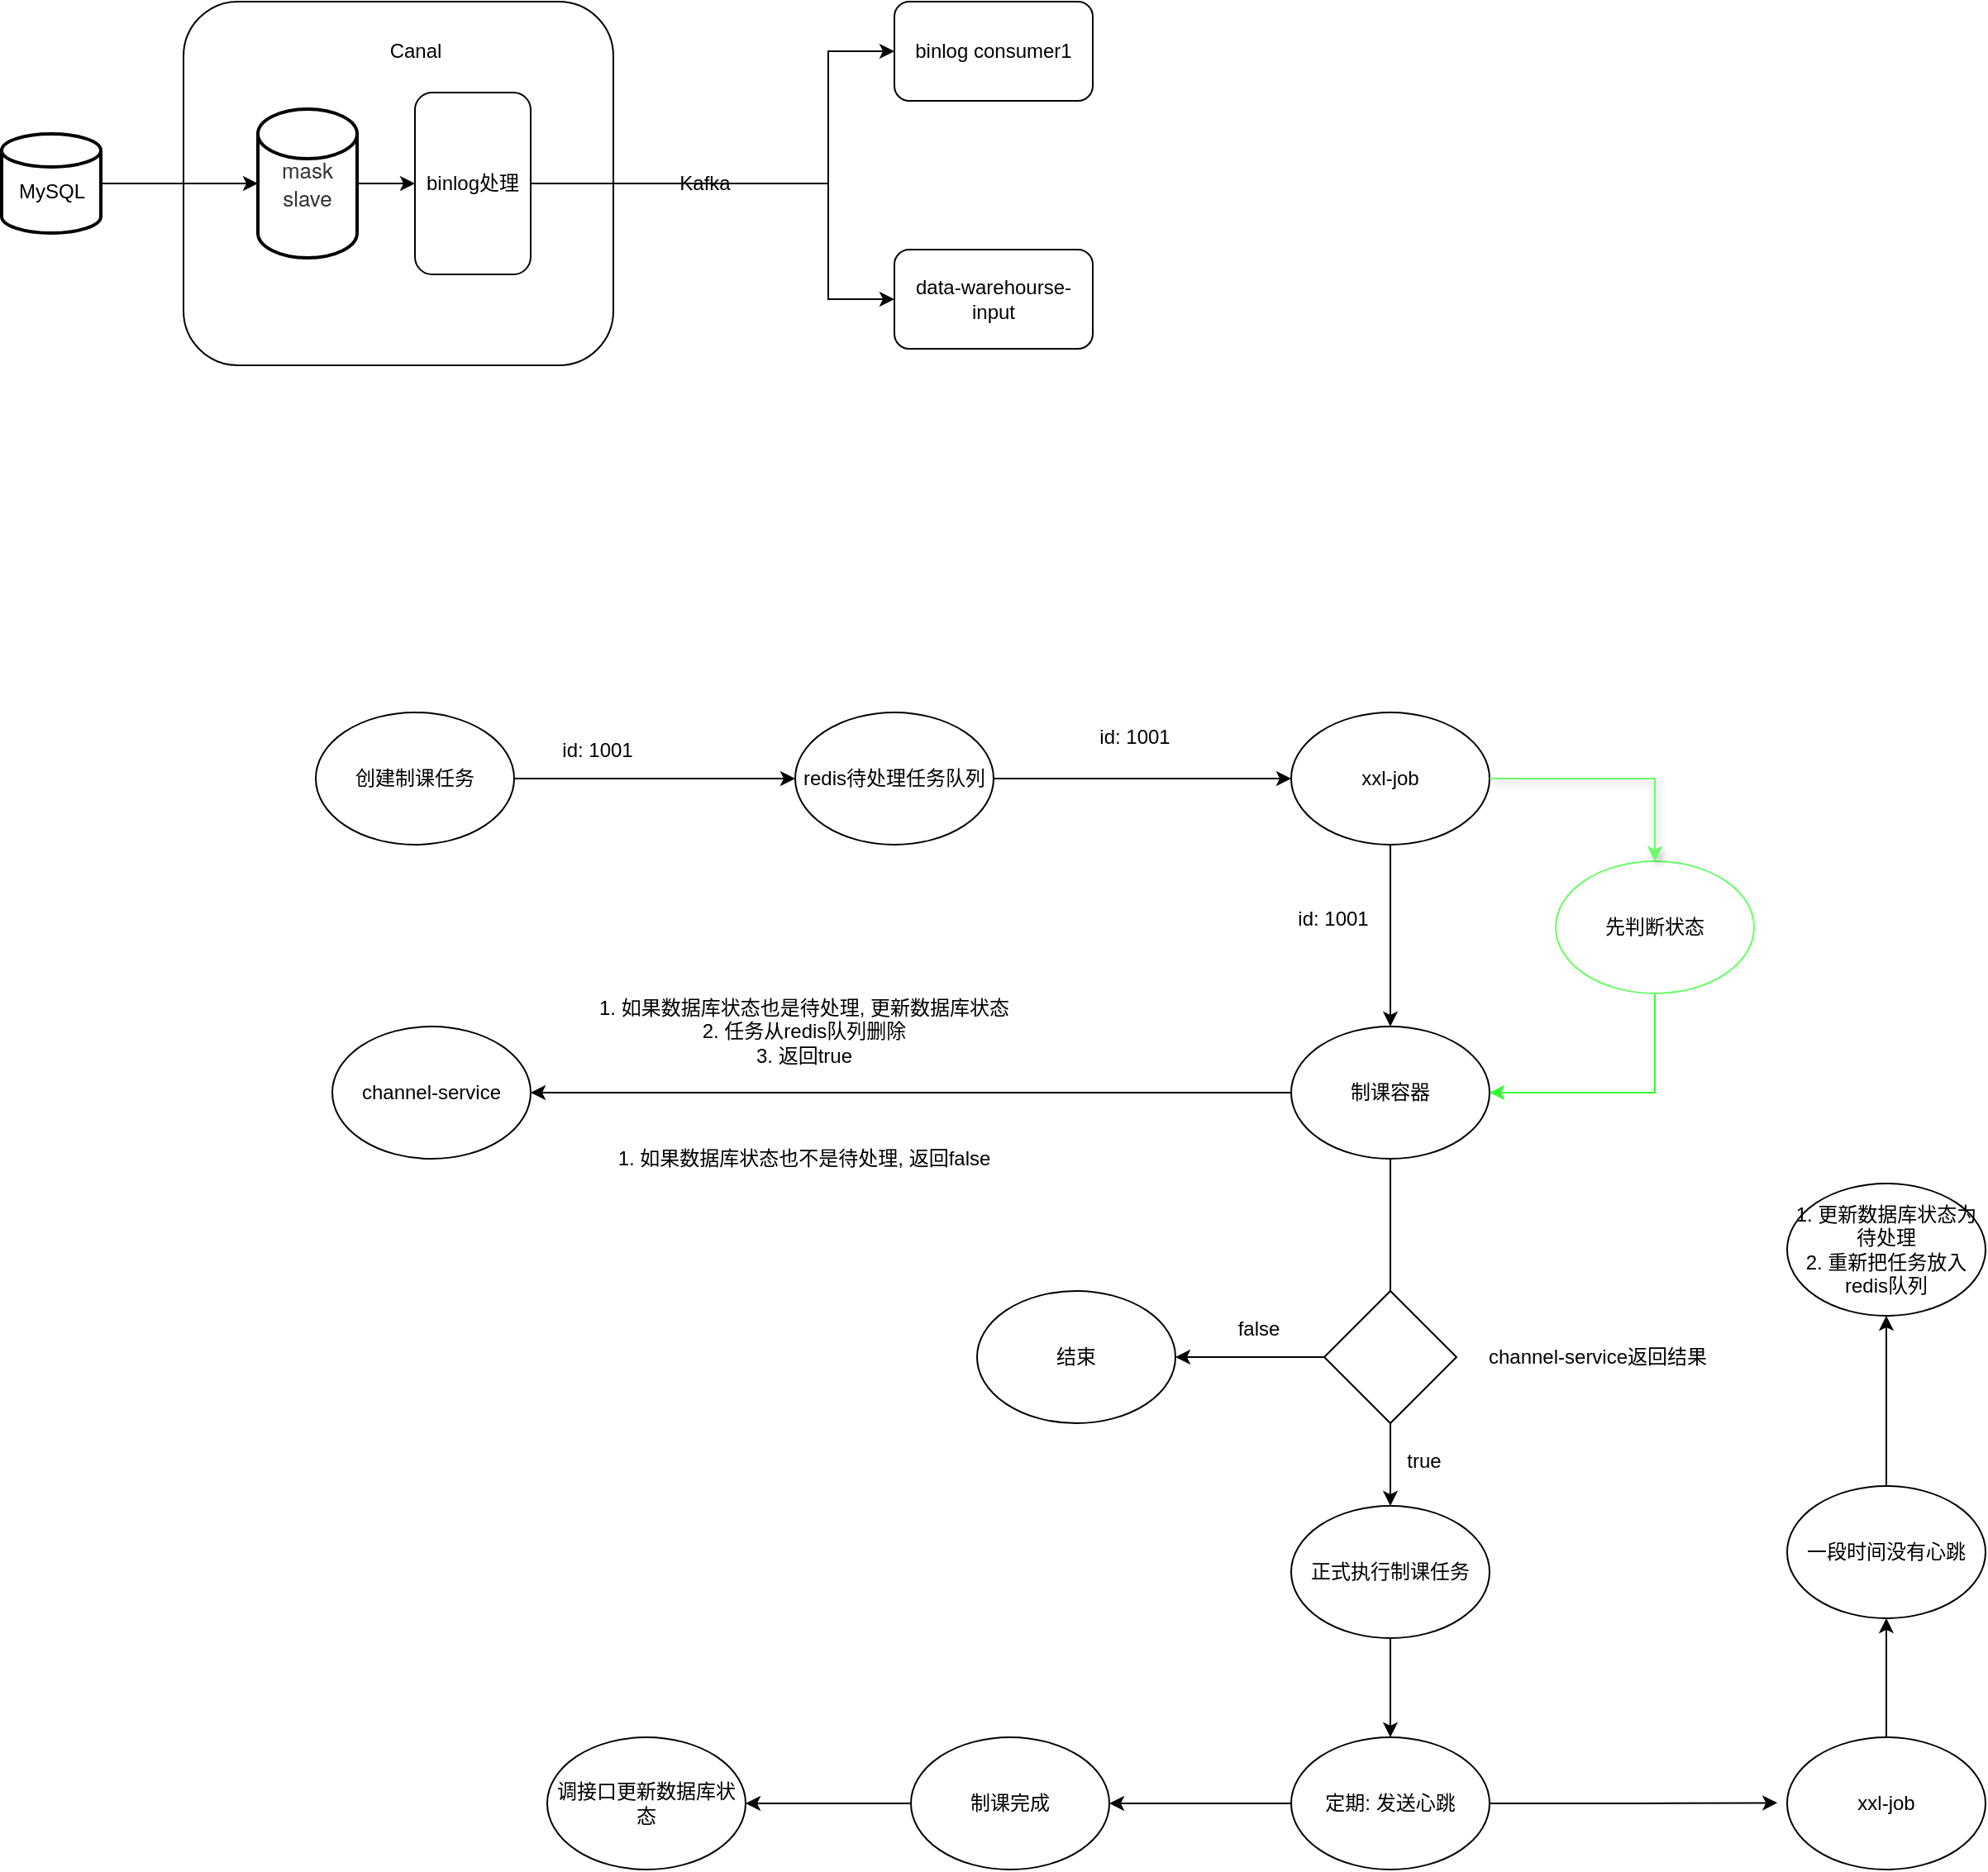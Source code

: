 <mxfile version="23.0.2" type="github">
  <diagram id="2Q273yqjrMQNyHUamurK" name="Page-1">
    <mxGraphModel dx="1510" dy="722" grid="1" gridSize="10" guides="1" tooltips="1" connect="1" arrows="1" fold="1" page="1" pageScale="1" pageWidth="3300" pageHeight="4681" math="0" shadow="0">
      <root>
        <mxCell id="0" />
        <mxCell id="1" parent="0" />
        <mxCell id="uGKpJRNXnwT4mH_Unnja-11" value="" style="rounded=1;whiteSpace=wrap;html=1;" parent="1" vertex="1">
          <mxGeometry x="180" y="150" width="260" height="220" as="geometry" />
        </mxCell>
        <mxCell id="uGKpJRNXnwT4mH_Unnja-9" style="edgeStyle=orthogonalEdgeStyle;rounded=0;orthogonalLoop=1;jettySize=auto;html=1;exitX=1;exitY=0.5;exitDx=0;exitDy=0;exitPerimeter=0;entryX=0;entryY=0.5;entryDx=0;entryDy=0;entryPerimeter=0;" parent="1" source="uGKpJRNXnwT4mH_Unnja-1" target="uGKpJRNXnwT4mH_Unnja-7" edge="1">
          <mxGeometry relative="1" as="geometry" />
        </mxCell>
        <mxCell id="uGKpJRNXnwT4mH_Unnja-1" value="" style="strokeWidth=2;html=1;shape=mxgraph.flowchart.database;whiteSpace=wrap;" parent="1" vertex="1">
          <mxGeometry x="70" y="230" width="60" height="60" as="geometry" />
        </mxCell>
        <mxCell id="uGKpJRNXnwT4mH_Unnja-2" value="MySQL" style="text;html=1;align=center;verticalAlign=middle;resizable=0;points=[];autosize=1;strokeColor=none;fillColor=none;" parent="1" vertex="1">
          <mxGeometry x="70" y="255" width="60" height="20" as="geometry" />
        </mxCell>
        <mxCell id="uGKpJRNXnwT4mH_Unnja-14" style="edgeStyle=orthogonalEdgeStyle;rounded=0;orthogonalLoop=1;jettySize=auto;html=1;exitX=1;exitY=0.5;exitDx=0;exitDy=0;exitPerimeter=0;entryX=0;entryY=0.5;entryDx=0;entryDy=0;" parent="1" source="uGKpJRNXnwT4mH_Unnja-7" target="uGKpJRNXnwT4mH_Unnja-12" edge="1">
          <mxGeometry relative="1" as="geometry" />
        </mxCell>
        <mxCell id="uGKpJRNXnwT4mH_Unnja-7" value="&lt;span style=&quot;color: rgb(51 , 51 , 51) ; font-family: &amp;#34;helvetica neue&amp;#34; , &amp;#34;helvetica&amp;#34; , &amp;#34;arial&amp;#34; , &amp;#34;hiragino sans gb&amp;#34; , &amp;#34;hiragino sans gb w3&amp;#34; , &amp;#34;microsoft yahei ui&amp;#34; , &amp;#34;microsoft yahei&amp;#34; , sans-serif ; font-size: 13px ; text-align: left&quot;&gt;mask slave&lt;/span&gt;" style="strokeWidth=2;html=1;shape=mxgraph.flowchart.database;whiteSpace=wrap;" parent="1" vertex="1">
          <mxGeometry x="225" y="215" width="60" height="90" as="geometry" />
        </mxCell>
        <mxCell id="uGKpJRNXnwT4mH_Unnja-8" value="Canal" style="text;html=1;align=center;verticalAlign=middle;resizable=0;points=[];autosize=1;strokeColor=none;fillColor=none;" parent="1" vertex="1">
          <mxGeometry x="295" y="170" width="50" height="20" as="geometry" />
        </mxCell>
        <mxCell id="uGKpJRNXnwT4mH_Unnja-16" style="edgeStyle=orthogonalEdgeStyle;rounded=0;orthogonalLoop=1;jettySize=auto;html=1;exitX=1;exitY=0.5;exitDx=0;exitDy=0;startArrow=none;" parent="1" source="uGKpJRNXnwT4mH_Unnja-17" target="uGKpJRNXnwT4mH_Unnja-15" edge="1">
          <mxGeometry relative="1" as="geometry">
            <Array as="points">
              <mxPoint x="570" y="260" />
              <mxPoint x="570" y="180" />
            </Array>
          </mxGeometry>
        </mxCell>
        <mxCell id="uGKpJRNXnwT4mH_Unnja-20" style="edgeStyle=orthogonalEdgeStyle;rounded=0;orthogonalLoop=1;jettySize=auto;html=1;exitX=1;exitY=0.5;exitDx=0;exitDy=0;entryX=0;entryY=0.5;entryDx=0;entryDy=0;" parent="1" source="uGKpJRNXnwT4mH_Unnja-12" target="uGKpJRNXnwT4mH_Unnja-19" edge="1">
          <mxGeometry relative="1" as="geometry">
            <Array as="points">
              <mxPoint x="570" y="260" />
              <mxPoint x="570" y="330" />
            </Array>
          </mxGeometry>
        </mxCell>
        <mxCell id="uGKpJRNXnwT4mH_Unnja-12" value="binlog处理" style="rounded=1;whiteSpace=wrap;html=1;" parent="1" vertex="1">
          <mxGeometry x="320" y="205" width="70" height="110" as="geometry" />
        </mxCell>
        <mxCell id="uGKpJRNXnwT4mH_Unnja-15" value="binlog consumer1" style="rounded=1;whiteSpace=wrap;html=1;" parent="1" vertex="1">
          <mxGeometry x="610" y="150" width="120" height="60" as="geometry" />
        </mxCell>
        <mxCell id="uGKpJRNXnwT4mH_Unnja-17" value="Kafka" style="text;html=1;align=center;verticalAlign=middle;resizable=0;points=[];autosize=1;strokeColor=none;fillColor=none;" parent="1" vertex="1">
          <mxGeometry x="470" y="250" width="50" height="20" as="geometry" />
        </mxCell>
        <mxCell id="uGKpJRNXnwT4mH_Unnja-18" value="" style="edgeStyle=orthogonalEdgeStyle;rounded=0;orthogonalLoop=1;jettySize=auto;html=1;exitX=1;exitY=0.5;exitDx=0;exitDy=0;endArrow=none;" parent="1" source="uGKpJRNXnwT4mH_Unnja-12" target="uGKpJRNXnwT4mH_Unnja-17" edge="1">
          <mxGeometry relative="1" as="geometry">
            <mxPoint x="390" y="260" as="sourcePoint" />
            <mxPoint x="580" y="180" as="targetPoint" />
          </mxGeometry>
        </mxCell>
        <mxCell id="uGKpJRNXnwT4mH_Unnja-19" value="data-warehourse-input" style="rounded=1;whiteSpace=wrap;html=1;" parent="1" vertex="1">
          <mxGeometry x="610" y="300" width="120" height="60" as="geometry" />
        </mxCell>
        <mxCell id="jmp0qu-ECzITXKYdNlKT-3" style="edgeStyle=orthogonalEdgeStyle;rounded=0;orthogonalLoop=1;jettySize=auto;html=1;exitX=1;exitY=0.5;exitDx=0;exitDy=0;entryX=0;entryY=0.5;entryDx=0;entryDy=0;" edge="1" parent="1" source="jmp0qu-ECzITXKYdNlKT-1" target="jmp0qu-ECzITXKYdNlKT-2">
          <mxGeometry relative="1" as="geometry" />
        </mxCell>
        <mxCell id="jmp0qu-ECzITXKYdNlKT-1" value="创建制课任务" style="ellipse;whiteSpace=wrap;html=1;" vertex="1" parent="1">
          <mxGeometry x="260" y="580" width="120" height="80" as="geometry" />
        </mxCell>
        <mxCell id="jmp0qu-ECzITXKYdNlKT-6" style="edgeStyle=orthogonalEdgeStyle;rounded=0;orthogonalLoop=1;jettySize=auto;html=1;exitX=1;exitY=0.5;exitDx=0;exitDy=0;entryX=0;entryY=0.5;entryDx=0;entryDy=0;" edge="1" parent="1" source="jmp0qu-ECzITXKYdNlKT-2" target="jmp0qu-ECzITXKYdNlKT-5">
          <mxGeometry relative="1" as="geometry" />
        </mxCell>
        <mxCell id="jmp0qu-ECzITXKYdNlKT-2" value="redis待处理任务队列" style="ellipse;whiteSpace=wrap;html=1;" vertex="1" parent="1">
          <mxGeometry x="550" y="580" width="120" height="80" as="geometry" />
        </mxCell>
        <mxCell id="jmp0qu-ECzITXKYdNlKT-4" value="id: 1001" style="text;html=1;align=center;verticalAlign=middle;resizable=0;points=[];autosize=1;strokeColor=none;fillColor=none;" vertex="1" parent="1">
          <mxGeometry x="395" y="588" width="70" height="30" as="geometry" />
        </mxCell>
        <mxCell id="jmp0qu-ECzITXKYdNlKT-8" style="edgeStyle=orthogonalEdgeStyle;rounded=0;orthogonalLoop=1;jettySize=auto;html=1;exitX=0.5;exitY=1;exitDx=0;exitDy=0;" edge="1" parent="1" source="jmp0qu-ECzITXKYdNlKT-5" target="jmp0qu-ECzITXKYdNlKT-7">
          <mxGeometry relative="1" as="geometry" />
        </mxCell>
        <mxCell id="jmp0qu-ECzITXKYdNlKT-5" value="xxl-job" style="ellipse;whiteSpace=wrap;html=1;" vertex="1" parent="1">
          <mxGeometry x="850" y="580" width="120" height="80" as="geometry" />
        </mxCell>
        <mxCell id="jmp0qu-ECzITXKYdNlKT-12" style="edgeStyle=orthogonalEdgeStyle;rounded=0;orthogonalLoop=1;jettySize=auto;html=1;exitX=0;exitY=0.5;exitDx=0;exitDy=0;entryX=1;entryY=0.5;entryDx=0;entryDy=0;" edge="1" parent="1" source="jmp0qu-ECzITXKYdNlKT-7" target="jmp0qu-ECzITXKYdNlKT-11">
          <mxGeometry relative="1" as="geometry" />
        </mxCell>
        <mxCell id="jmp0qu-ECzITXKYdNlKT-16" style="edgeStyle=orthogonalEdgeStyle;rounded=0;orthogonalLoop=1;jettySize=auto;html=1;exitX=0.5;exitY=1;exitDx=0;exitDy=0;entryX=0.5;entryY=0;entryDx=0;entryDy=0;" edge="1" parent="1" source="jmp0qu-ECzITXKYdNlKT-7">
          <mxGeometry relative="1" as="geometry">
            <mxPoint x="910" y="990" as="targetPoint" />
          </mxGeometry>
        </mxCell>
        <mxCell id="jmp0qu-ECzITXKYdNlKT-7" value="制课容器" style="ellipse;whiteSpace=wrap;html=1;" vertex="1" parent="1">
          <mxGeometry x="850" y="770" width="120" height="80" as="geometry" />
        </mxCell>
        <mxCell id="jmp0qu-ECzITXKYdNlKT-9" value="id: 1001" style="text;html=1;align=center;verticalAlign=middle;resizable=0;points=[];autosize=1;strokeColor=none;fillColor=none;" vertex="1" parent="1">
          <mxGeometry x="720" y="580" width="70" height="30" as="geometry" />
        </mxCell>
        <mxCell id="jmp0qu-ECzITXKYdNlKT-10" value="id: 1001" style="text;html=1;align=center;verticalAlign=middle;resizable=0;points=[];autosize=1;strokeColor=none;fillColor=none;" vertex="1" parent="1">
          <mxGeometry x="840" y="690" width="70" height="30" as="geometry" />
        </mxCell>
        <mxCell id="jmp0qu-ECzITXKYdNlKT-11" value="channel-service" style="ellipse;whiteSpace=wrap;html=1;" vertex="1" parent="1">
          <mxGeometry x="270" y="770" width="120" height="80" as="geometry" />
        </mxCell>
        <mxCell id="jmp0qu-ECzITXKYdNlKT-13" value="1. 如果数据库状态也是待处理, 更新数据库状态&lt;br&gt;2. 任务从redis队列删除&lt;br&gt;3. 返回true" style="text;html=1;align=center;verticalAlign=middle;resizable=0;points=[];autosize=1;strokeColor=none;fillColor=none;" vertex="1" parent="1">
          <mxGeometry x="420" y="743" width="270" height="60" as="geometry" />
        </mxCell>
        <mxCell id="jmp0qu-ECzITXKYdNlKT-14" value="1. 如果数据库状态也不是待处理, 返回false" style="text;html=1;align=center;verticalAlign=middle;resizable=0;points=[];autosize=1;strokeColor=none;fillColor=none;" vertex="1" parent="1">
          <mxGeometry x="430" y="835" width="250" height="30" as="geometry" />
        </mxCell>
        <mxCell id="jmp0qu-ECzITXKYdNlKT-17" value="channel-service返回结果" style="text;html=1;align=center;verticalAlign=middle;resizable=0;points=[];autosize=1;strokeColor=none;fillColor=none;" vertex="1" parent="1">
          <mxGeometry x="955" y="955" width="160" height="30" as="geometry" />
        </mxCell>
        <mxCell id="jmp0qu-ECzITXKYdNlKT-21" style="edgeStyle=orthogonalEdgeStyle;rounded=0;orthogonalLoop=1;jettySize=auto;html=1;exitX=0;exitY=0.5;exitDx=0;exitDy=0;entryX=1;entryY=0.5;entryDx=0;entryDy=0;" edge="1" parent="1" source="jmp0qu-ECzITXKYdNlKT-19" target="jmp0qu-ECzITXKYdNlKT-20">
          <mxGeometry relative="1" as="geometry" />
        </mxCell>
        <mxCell id="jmp0qu-ECzITXKYdNlKT-24" style="edgeStyle=orthogonalEdgeStyle;rounded=0;orthogonalLoop=1;jettySize=auto;html=1;exitX=0.5;exitY=1;exitDx=0;exitDy=0;entryX=0.5;entryY=0;entryDx=0;entryDy=0;" edge="1" parent="1" source="jmp0qu-ECzITXKYdNlKT-19" target="jmp0qu-ECzITXKYdNlKT-23">
          <mxGeometry relative="1" as="geometry" />
        </mxCell>
        <mxCell id="jmp0qu-ECzITXKYdNlKT-19" value="" style="rhombus;whiteSpace=wrap;html=1;" vertex="1" parent="1">
          <mxGeometry x="870" y="930" width="80" height="80" as="geometry" />
        </mxCell>
        <mxCell id="jmp0qu-ECzITXKYdNlKT-20" value="结束" style="ellipse;whiteSpace=wrap;html=1;" vertex="1" parent="1">
          <mxGeometry x="660" y="930" width="120" height="80" as="geometry" />
        </mxCell>
        <mxCell id="jmp0qu-ECzITXKYdNlKT-22" value="false" style="text;html=1;align=center;verticalAlign=middle;resizable=0;points=[];autosize=1;strokeColor=none;fillColor=none;" vertex="1" parent="1">
          <mxGeometry x="805" y="938" width="50" height="30" as="geometry" />
        </mxCell>
        <mxCell id="jmp0qu-ECzITXKYdNlKT-26" style="edgeStyle=orthogonalEdgeStyle;rounded=0;orthogonalLoop=1;jettySize=auto;html=1;exitX=0.5;exitY=1;exitDx=0;exitDy=0;" edge="1" parent="1" source="jmp0qu-ECzITXKYdNlKT-23" target="jmp0qu-ECzITXKYdNlKT-25">
          <mxGeometry relative="1" as="geometry" />
        </mxCell>
        <mxCell id="jmp0qu-ECzITXKYdNlKT-23" value="正式执行制课任务" style="ellipse;whiteSpace=wrap;html=1;" vertex="1" parent="1">
          <mxGeometry x="850" y="1060" width="120" height="80" as="geometry" />
        </mxCell>
        <mxCell id="jmp0qu-ECzITXKYdNlKT-29" style="edgeStyle=orthogonalEdgeStyle;rounded=0;orthogonalLoop=1;jettySize=auto;html=1;exitX=0;exitY=0.5;exitDx=0;exitDy=0;" edge="1" parent="1" source="jmp0qu-ECzITXKYdNlKT-25" target="jmp0qu-ECzITXKYdNlKT-27">
          <mxGeometry relative="1" as="geometry" />
        </mxCell>
        <mxCell id="jmp0qu-ECzITXKYdNlKT-25" value="定期: 发送心跳" style="ellipse;whiteSpace=wrap;html=1;" vertex="1" parent="1">
          <mxGeometry x="850" y="1200" width="120" height="80" as="geometry" />
        </mxCell>
        <mxCell id="jmp0qu-ECzITXKYdNlKT-31" style="edgeStyle=orthogonalEdgeStyle;rounded=0;orthogonalLoop=1;jettySize=auto;html=1;exitX=0;exitY=0.5;exitDx=0;exitDy=0;entryX=1;entryY=0.5;entryDx=0;entryDy=0;" edge="1" parent="1" source="jmp0qu-ECzITXKYdNlKT-27" target="jmp0qu-ECzITXKYdNlKT-30">
          <mxGeometry relative="1" as="geometry" />
        </mxCell>
        <mxCell id="jmp0qu-ECzITXKYdNlKT-27" value="制课完成" style="ellipse;whiteSpace=wrap;html=1;" vertex="1" parent="1">
          <mxGeometry x="620" y="1200" width="120" height="80" as="geometry" />
        </mxCell>
        <mxCell id="jmp0qu-ECzITXKYdNlKT-28" value="true" style="text;html=1;align=center;verticalAlign=middle;resizable=0;points=[];autosize=1;strokeColor=none;fillColor=none;" vertex="1" parent="1">
          <mxGeometry x="910" y="1018" width="40" height="30" as="geometry" />
        </mxCell>
        <mxCell id="jmp0qu-ECzITXKYdNlKT-30" value="调接口更新数据库状态" style="ellipse;whiteSpace=wrap;html=1;" vertex="1" parent="1">
          <mxGeometry x="400" y="1200" width="120" height="80" as="geometry" />
        </mxCell>
        <mxCell id="jmp0qu-ECzITXKYdNlKT-36" style="edgeStyle=orthogonalEdgeStyle;rounded=0;orthogonalLoop=1;jettySize=auto;html=1;entryX=0.5;entryY=1;entryDx=0;entryDy=0;" edge="1" parent="1" source="jmp0qu-ECzITXKYdNlKT-32" target="jmp0qu-ECzITXKYdNlKT-35">
          <mxGeometry relative="1" as="geometry" />
        </mxCell>
        <mxCell id="jmp0qu-ECzITXKYdNlKT-32" value="xxl-job" style="ellipse;whiteSpace=wrap;html=1;" vertex="1" parent="1">
          <mxGeometry x="1150" y="1200" width="120" height="80" as="geometry" />
        </mxCell>
        <mxCell id="jmp0qu-ECzITXKYdNlKT-34" style="edgeStyle=orthogonalEdgeStyle;rounded=0;orthogonalLoop=1;jettySize=auto;html=1;exitX=1;exitY=0.5;exitDx=0;exitDy=0;entryX=-0.049;entryY=0.496;entryDx=0;entryDy=0;entryPerimeter=0;" edge="1" parent="1" source="jmp0qu-ECzITXKYdNlKT-25" target="jmp0qu-ECzITXKYdNlKT-32">
          <mxGeometry relative="1" as="geometry" />
        </mxCell>
        <mxCell id="jmp0qu-ECzITXKYdNlKT-38" style="edgeStyle=orthogonalEdgeStyle;rounded=0;orthogonalLoop=1;jettySize=auto;html=1;entryX=0.5;entryY=1;entryDx=0;entryDy=0;" edge="1" parent="1" source="jmp0qu-ECzITXKYdNlKT-35" target="jmp0qu-ECzITXKYdNlKT-37">
          <mxGeometry relative="1" as="geometry" />
        </mxCell>
        <mxCell id="jmp0qu-ECzITXKYdNlKT-35" value="一段时间没有心跳" style="ellipse;whiteSpace=wrap;html=1;" vertex="1" parent="1">
          <mxGeometry x="1150" y="1048" width="120" height="80" as="geometry" />
        </mxCell>
        <mxCell id="jmp0qu-ECzITXKYdNlKT-37" value="1. 更新数据库状态为待处理&lt;br&gt;2. 重新把任务放入redis队列" style="ellipse;whiteSpace=wrap;html=1;" vertex="1" parent="1">
          <mxGeometry x="1150" y="865" width="120" height="80" as="geometry" />
        </mxCell>
        <mxCell id="jmp0qu-ECzITXKYdNlKT-41" style="edgeStyle=orthogonalEdgeStyle;rounded=0;orthogonalLoop=1;jettySize=auto;html=1;exitX=0.5;exitY=1;exitDx=0;exitDy=0;entryX=1;entryY=0.5;entryDx=0;entryDy=0;strokeColor=#33FF33;" edge="1" parent="1" source="jmp0qu-ECzITXKYdNlKT-39" target="jmp0qu-ECzITXKYdNlKT-7">
          <mxGeometry relative="1" as="geometry" />
        </mxCell>
        <mxCell id="jmp0qu-ECzITXKYdNlKT-39" value="先判断状态" style="ellipse;whiteSpace=wrap;html=1;strokeColor=#66FF66;" vertex="1" parent="1">
          <mxGeometry x="1010" y="670" width="120" height="80" as="geometry" />
        </mxCell>
        <mxCell id="jmp0qu-ECzITXKYdNlKT-40" style="edgeStyle=orthogonalEdgeStyle;rounded=0;orthogonalLoop=1;jettySize=auto;html=1;exitX=1;exitY=0.5;exitDx=0;exitDy=0;entryX=0.5;entryY=0;entryDx=0;entryDy=0;shadow=1;strokeColor=#66FF66;" edge="1" parent="1" source="jmp0qu-ECzITXKYdNlKT-5" target="jmp0qu-ECzITXKYdNlKT-39">
          <mxGeometry relative="1" as="geometry" />
        </mxCell>
      </root>
    </mxGraphModel>
  </diagram>
</mxfile>
